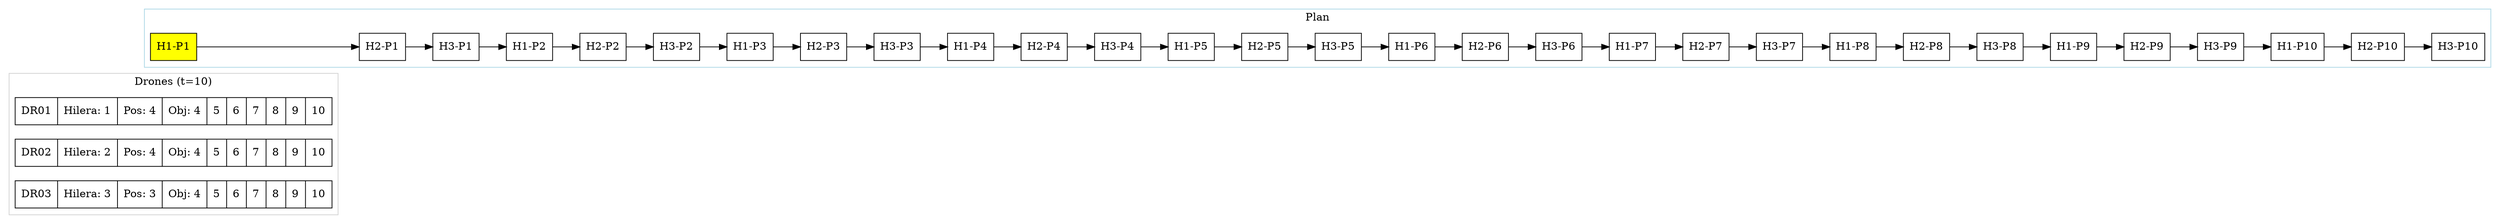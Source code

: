 digraph G {
rankdir=LR;
node [shape=record];
subgraph cluster_drones { label="Drones (t=10)"; color=lightgrey;
"DR01" [label="{DR01|Hilera: 1|Pos: 4|Obj: 4|5|6|7|8|9|10}"];
"DR02" [label="{DR02|Hilera: 2|Pos: 4|Obj: 4|5|6|7|8|9|10}"];
"DR03" [label="{DR03|Hilera: 3|Pos: 3|Obj: 4|5|6|7|8|9|10}"];
}
subgraph cluster_plan { label="Plan"; color=lightblue;
P0 [label="H1-P1",style=filled,fillcolor=yellow];
P1 [label="H2-P1"];
P0 -> P1;
P2 [label="H3-P1"];
P1 -> P2;
P3 [label="H1-P2"];
P2 -> P3;
P4 [label="H2-P2"];
P3 -> P4;
P5 [label="H3-P2"];
P4 -> P5;
P6 [label="H1-P3"];
P5 -> P6;
P7 [label="H2-P3"];
P6 -> P7;
P8 [label="H3-P3"];
P7 -> P8;
P9 [label="H1-P4"];
P8 -> P9;
P10 [label="H2-P4"];
P9 -> P10;
P11 [label="H3-P4"];
P10 -> P11;
P12 [label="H1-P5"];
P11 -> P12;
P13 [label="H2-P5"];
P12 -> P13;
P14 [label="H3-P5"];
P13 -> P14;
P15 [label="H1-P6"];
P14 -> P15;
P16 [label="H2-P6"];
P15 -> P16;
P17 [label="H3-P6"];
P16 -> P17;
P18 [label="H1-P7"];
P17 -> P18;
P19 [label="H2-P7"];
P18 -> P19;
P20 [label="H3-P7"];
P19 -> P20;
P21 [label="H1-P8"];
P20 -> P21;
P22 [label="H2-P8"];
P21 -> P22;
P23 [label="H3-P8"];
P22 -> P23;
P24 [label="H1-P9"];
P23 -> P24;
P25 [label="H2-P9"];
P24 -> P25;
P26 [label="H3-P9"];
P25 -> P26;
P27 [label="H1-P10"];
P26 -> P27;
P28 [label="H2-P10"];
P27 -> P28;
P29 [label="H3-P10"];
P28 -> P29;
}
}
